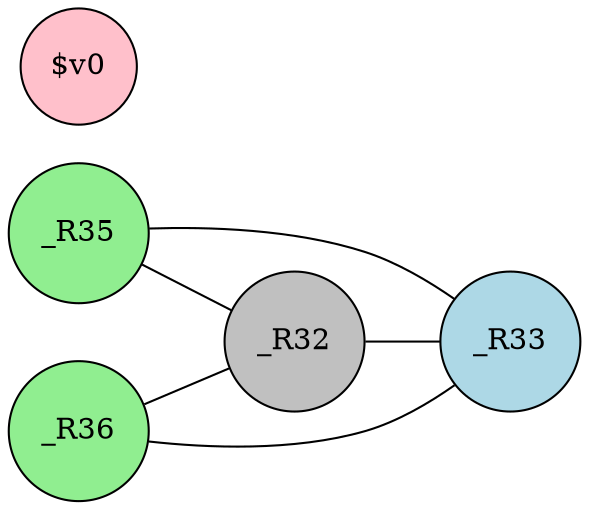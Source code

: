 graph g {
  rankdir = LR;

  _R35 -- _R32
  _R33 -- _R35
  _R32 -- _R33
  _R36 -- _R32
  _R36 -- _R33

  _R32 [fillcolor=gray, style=filled, shape=circle]
  _R33 [fillcolor=lightblue, style=filled, shape=circle]
  _R35 [fillcolor=lightgreen, style=filled, shape=circle]
  _R36 [fillcolor=lightgreen, style=filled, shape=circle]

  "$v0" [fillcolor=pink, style=filled, shape=circle]
}